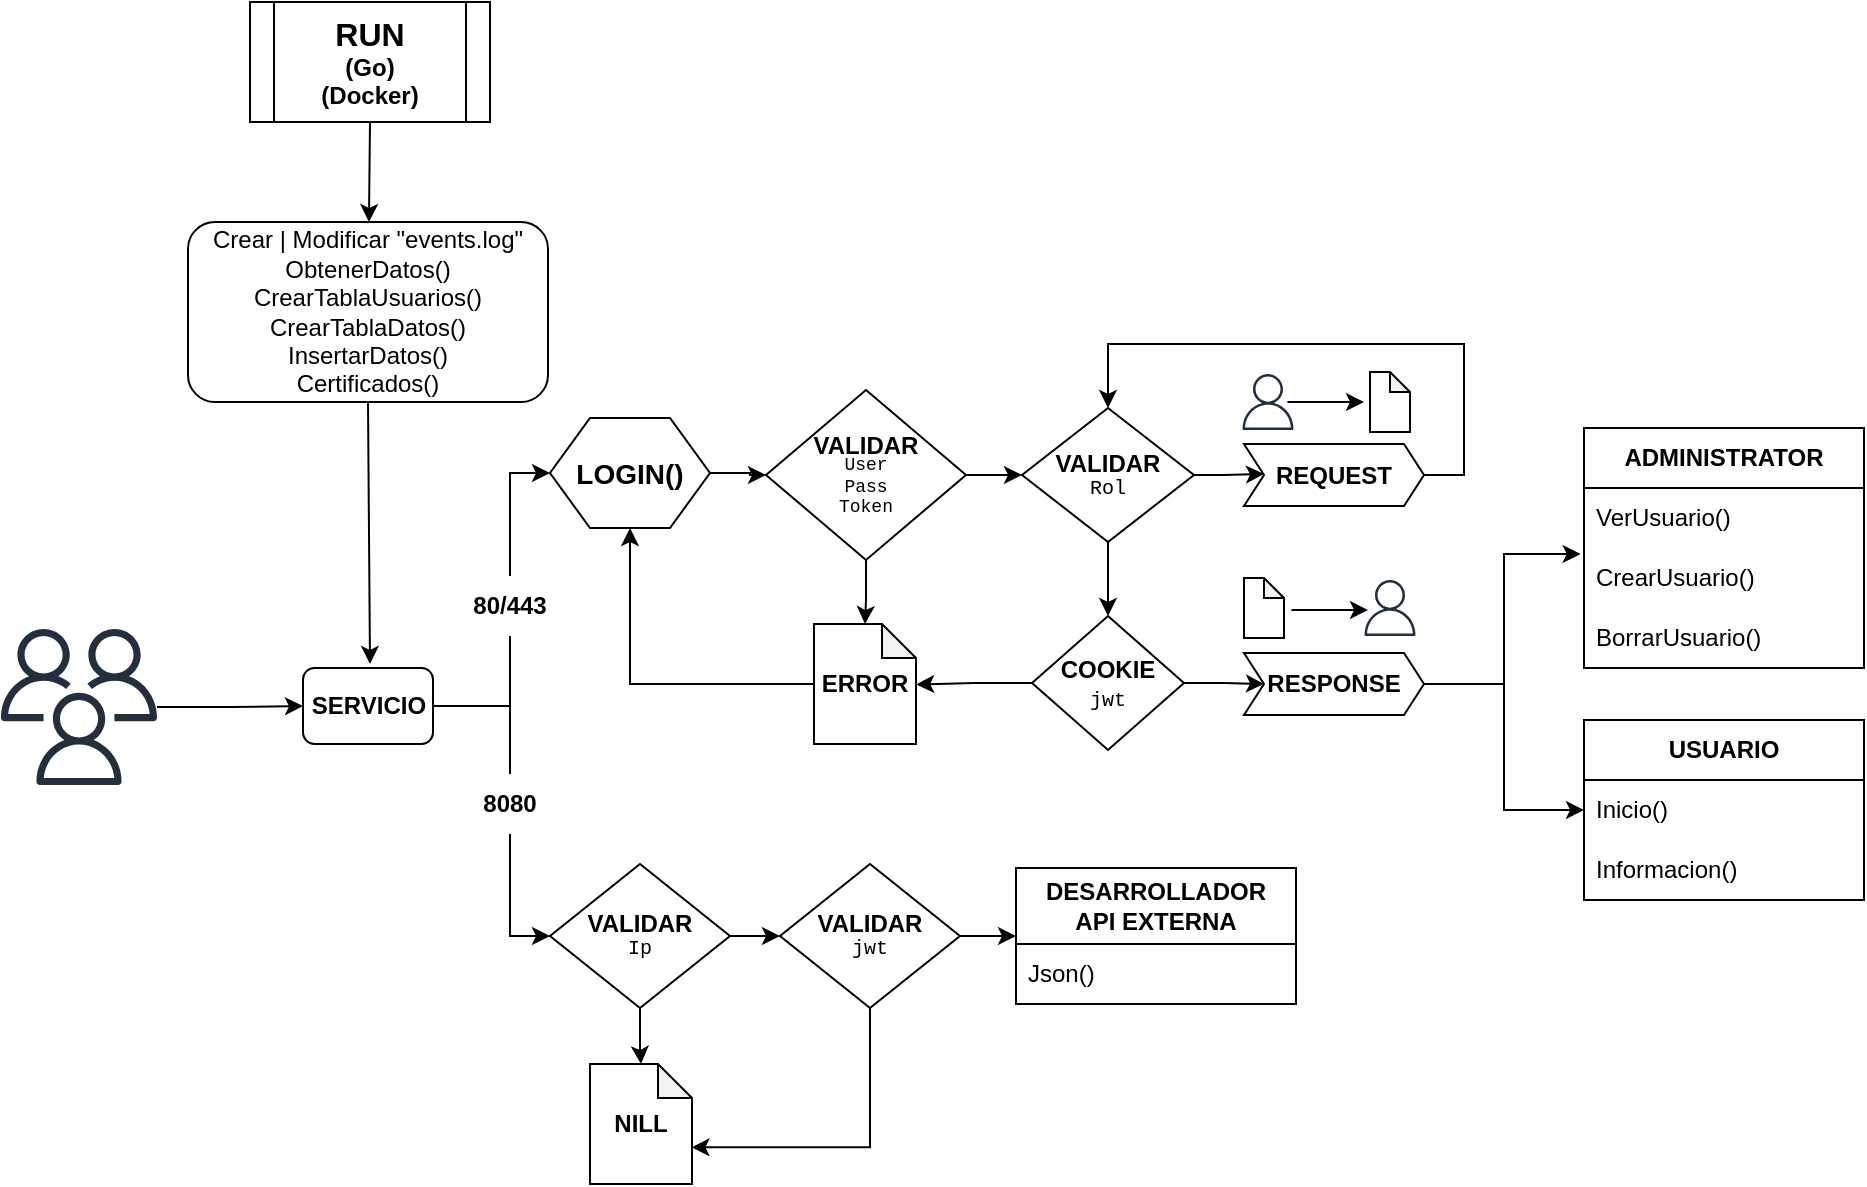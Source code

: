 <mxfile version="21.3.0" type="device">
  <diagram id="C5RBs43oDa-KdzZeNtuy" name="Page-1">
    <mxGraphModel dx="1199" dy="-505" grid="1" gridSize="10" guides="1" tooltips="1" connect="1" arrows="1" fold="1" page="1" pageScale="1" pageWidth="827" pageHeight="1169" math="0" shadow="0">
      <root>
        <mxCell id="WIyWlLk6GJQsqaUBKTNV-0" />
        <mxCell id="WIyWlLk6GJQsqaUBKTNV-1" parent="WIyWlLk6GJQsqaUBKTNV-0" />
        <mxCell id="a3BeOcTLfgE5RDgbPmn5-26" value="&lt;b&gt;&lt;font style=&quot;font-size: 16px;&quot;&gt;RUN&lt;/font&gt;&lt;br&gt;(Go)&lt;br&gt;(Docker)&lt;br&gt;&lt;/b&gt;" style="shape=process;whiteSpace=wrap;html=1;backgroundOutline=1;" vertex="1" parent="WIyWlLk6GJQsqaUBKTNV-1">
          <mxGeometry x="220" y="1259" width="120" height="60" as="geometry" />
        </mxCell>
        <mxCell id="a3BeOcTLfgE5RDgbPmn5-28" value="Crear | Modificar &quot;events.log&quot;&lt;br style=&quot;border-color: var(--border-color); padding: 0px; margin: 0px;&quot;&gt;&lt;span style=&quot;&quot;&gt;ObtenerDatos()&lt;/span&gt;&lt;br style=&quot;border-color: var(--border-color); padding: 0px; margin: 0px;&quot;&gt;&lt;span style=&quot;&quot;&gt;CrearTablaUsuarios()&lt;/span&gt;&lt;br style=&quot;border-color: var(--border-color); padding: 0px; margin: 0px;&quot;&gt;&lt;span style=&quot;&quot;&gt;CrearTablaDatos()&lt;/span&gt;&lt;br style=&quot;border-color: var(--border-color); padding: 0px; margin: 0px;&quot;&gt;&lt;span style=&quot;&quot;&gt;InsertarDatos()&lt;/span&gt;&lt;br style=&quot;border-color: var(--border-color); padding: 0px; margin: 0px;&quot;&gt;&lt;span style=&quot;&quot;&gt;Certificados()&lt;/span&gt;" style="rounded=1;whiteSpace=wrap;html=1;" vertex="1" parent="WIyWlLk6GJQsqaUBKTNV-1">
          <mxGeometry x="189" y="1369" width="180" height="90" as="geometry" />
        </mxCell>
        <mxCell id="a3BeOcTLfgE5RDgbPmn5-29" value="" style="endArrow=classic;html=1;rounded=0;exitX=0.5;exitY=1;exitDx=0;exitDy=0;" edge="1" parent="WIyWlLk6GJQsqaUBKTNV-1" source="a3BeOcTLfgE5RDgbPmn5-26" target="a3BeOcTLfgE5RDgbPmn5-28">
          <mxGeometry width="50" height="50" relative="1" as="geometry">
            <mxPoint x="280" y="1420" as="sourcePoint" />
            <mxPoint x="330" y="1370" as="targetPoint" />
          </mxGeometry>
        </mxCell>
        <mxCell id="a3BeOcTLfgE5RDgbPmn5-36" value="" style="edgeStyle=orthogonalEdgeStyle;rounded=0;orthogonalLoop=1;jettySize=auto;html=1;" edge="1" parent="WIyWlLk6GJQsqaUBKTNV-1" source="a3BeOcTLfgE5RDgbPmn5-30" target="a3BeOcTLfgE5RDgbPmn5-35">
          <mxGeometry relative="1" as="geometry" />
        </mxCell>
        <mxCell id="a3BeOcTLfgE5RDgbPmn5-30" value="&lt;b&gt;&lt;font style=&quot;font-size: 14px;&quot;&gt;LOGIN()&lt;/font&gt;&lt;/b&gt;" style="shape=hexagon;perimeter=hexagonPerimeter2;whiteSpace=wrap;html=1;fixedSize=1;" vertex="1" parent="WIyWlLk6GJQsqaUBKTNV-1">
          <mxGeometry x="370" y="1467" width="80" height="55" as="geometry" />
        </mxCell>
        <mxCell id="a3BeOcTLfgE5RDgbPmn5-32" value="" style="endArrow=classic;html=1;rounded=0;exitX=0.5;exitY=1;exitDx=0;exitDy=0;" edge="1" parent="WIyWlLk6GJQsqaUBKTNV-1" source="a3BeOcTLfgE5RDgbPmn5-28">
          <mxGeometry width="50" height="50" relative="1" as="geometry">
            <mxPoint x="440" y="1270" as="sourcePoint" />
            <mxPoint x="280" y="1590" as="targetPoint" />
          </mxGeometry>
        </mxCell>
        <mxCell id="a3BeOcTLfgE5RDgbPmn5-37" value="" style="edgeStyle=orthogonalEdgeStyle;rounded=0;orthogonalLoop=1;jettySize=auto;html=1;entryX=0;entryY=0.5;entryDx=0;entryDy=0;" edge="1" parent="WIyWlLk6GJQsqaUBKTNV-1" source="a3BeOcTLfgE5RDgbPmn5-33" target="a3BeOcTLfgE5RDgbPmn5-72">
          <mxGeometry relative="1" as="geometry" />
        </mxCell>
        <mxCell id="a3BeOcTLfgE5RDgbPmn5-33" value="" style="sketch=0;outlineConnect=0;fontColor=#232F3E;gradientColor=none;fillColor=#232F3D;strokeColor=none;dashed=0;verticalLabelPosition=bottom;verticalAlign=top;align=center;html=1;fontSize=12;fontStyle=0;aspect=fixed;pointerEvents=1;shape=mxgraph.aws4.users;" vertex="1" parent="WIyWlLk6GJQsqaUBKTNV-1">
          <mxGeometry x="95" y="1572.5" width="79" height="78" as="geometry" />
        </mxCell>
        <mxCell id="a3BeOcTLfgE5RDgbPmn5-41" value="" style="edgeStyle=orthogonalEdgeStyle;rounded=0;orthogonalLoop=1;jettySize=auto;html=1;" edge="1" parent="WIyWlLk6GJQsqaUBKTNV-1" source="a3BeOcTLfgE5RDgbPmn5-35" target="a3BeOcTLfgE5RDgbPmn5-40">
          <mxGeometry relative="1" as="geometry" />
        </mxCell>
        <mxCell id="a3BeOcTLfgE5RDgbPmn5-43" value="" style="edgeStyle=orthogonalEdgeStyle;rounded=0;orthogonalLoop=1;jettySize=auto;html=1;" edge="1" parent="WIyWlLk6GJQsqaUBKTNV-1" source="a3BeOcTLfgE5RDgbPmn5-35" target="a3BeOcTLfgE5RDgbPmn5-42">
          <mxGeometry relative="1" as="geometry" />
        </mxCell>
        <mxCell id="a3BeOcTLfgE5RDgbPmn5-35" value="&lt;p style=&quot;line-height: 70%;&quot;&gt;&lt;b&gt;VALIDAR&lt;br&gt;&lt;/b&gt;&lt;font face=&quot;Courier New&quot;&gt;&lt;font style=&quot;font-size: 9px;&quot;&gt;&lt;span style=&quot;background-color: initial;&quot;&gt;User&lt;br&gt;&lt;/span&gt;&lt;/font&gt;&lt;font style=&quot;font-size: 9px;&quot;&gt;&lt;span style=&quot;background-color: initial;&quot;&gt;Pass&lt;br&gt;&lt;/span&gt;&lt;/font&gt;&lt;font style=&quot;font-size: 9px;&quot;&gt;&lt;span style=&quot;background-color: initial;&quot;&gt;Token&lt;/span&gt;&lt;/font&gt;&lt;/font&gt;&lt;/p&gt;" style="rhombus;whiteSpace=wrap;html=1;" vertex="1" parent="WIyWlLk6GJQsqaUBKTNV-1">
          <mxGeometry x="478" y="1453" width="100" height="85" as="geometry" />
        </mxCell>
        <mxCell id="a3BeOcTLfgE5RDgbPmn5-50" style="edgeStyle=orthogonalEdgeStyle;rounded=0;orthogonalLoop=1;jettySize=auto;html=1;exitX=0;exitY=0.5;exitDx=0;exitDy=0;exitPerimeter=0;entryX=0.5;entryY=1;entryDx=0;entryDy=0;" edge="1" parent="WIyWlLk6GJQsqaUBKTNV-1" source="a3BeOcTLfgE5RDgbPmn5-40" target="a3BeOcTLfgE5RDgbPmn5-30">
          <mxGeometry relative="1" as="geometry">
            <mxPoint x="430" y="1540" as="targetPoint" />
          </mxGeometry>
        </mxCell>
        <mxCell id="a3BeOcTLfgE5RDgbPmn5-40" value="&lt;b&gt;ERROR&lt;/b&gt;" style="shape=note;whiteSpace=wrap;html=1;backgroundOutline=1;darkOpacity=0.05;size=17;" vertex="1" parent="WIyWlLk6GJQsqaUBKTNV-1">
          <mxGeometry x="502" y="1570" width="51" height="60" as="geometry" />
        </mxCell>
        <mxCell id="a3BeOcTLfgE5RDgbPmn5-47" value="" style="edgeStyle=orthogonalEdgeStyle;rounded=0;orthogonalLoop=1;jettySize=auto;html=1;" edge="1" parent="WIyWlLk6GJQsqaUBKTNV-1" source="a3BeOcTLfgE5RDgbPmn5-42">
          <mxGeometry relative="1" as="geometry">
            <mxPoint x="727" y="1495.0" as="targetPoint" />
          </mxGeometry>
        </mxCell>
        <mxCell id="a3BeOcTLfgE5RDgbPmn5-51" style="edgeStyle=orthogonalEdgeStyle;rounded=0;orthogonalLoop=1;jettySize=auto;html=1;exitX=0;exitY=0.5;exitDx=0;exitDy=0;entryX=1.002;entryY=0.504;entryDx=0;entryDy=0;entryPerimeter=0;" edge="1" parent="WIyWlLk6GJQsqaUBKTNV-1" source="a3BeOcTLfgE5RDgbPmn5-53" target="a3BeOcTLfgE5RDgbPmn5-40">
          <mxGeometry relative="1" as="geometry" />
        </mxCell>
        <mxCell id="a3BeOcTLfgE5RDgbPmn5-42" value="&lt;p style=&quot;line-height: 92%;&quot;&gt;&lt;b&gt;VALIDAR&lt;br&gt;&lt;/b&gt;&lt;font size=&quot;1&quot; face=&quot;Courier New&quot;&gt;Rol&lt;/font&gt;&lt;/p&gt;" style="rhombus;whiteSpace=wrap;html=1;" vertex="1" parent="WIyWlLk6GJQsqaUBKTNV-1">
          <mxGeometry x="606" y="1462" width="86" height="67" as="geometry" />
        </mxCell>
        <mxCell id="a3BeOcTLfgE5RDgbPmn5-48" style="edgeStyle=orthogonalEdgeStyle;rounded=0;orthogonalLoop=1;jettySize=auto;html=1;exitX=1;exitY=0.5;exitDx=0;exitDy=0;entryX=0.5;entryY=0;entryDx=0;entryDy=0;" edge="1" parent="WIyWlLk6GJQsqaUBKTNV-1" source="a3BeOcTLfgE5RDgbPmn5-49" target="a3BeOcTLfgE5RDgbPmn5-42">
          <mxGeometry relative="1" as="geometry">
            <mxPoint x="762" y="1480.5" as="sourcePoint" />
            <Array as="points">
              <mxPoint x="827" y="1496" />
              <mxPoint x="827" y="1430" />
              <mxPoint x="649" y="1430" />
            </Array>
          </mxGeometry>
        </mxCell>
        <mxCell id="a3BeOcTLfgE5RDgbPmn5-49" value="&lt;b&gt;REQUEST&lt;/b&gt;" style="shape=step;perimeter=stepPerimeter;whiteSpace=wrap;html=1;fixedSize=1;size=10;" vertex="1" parent="WIyWlLk6GJQsqaUBKTNV-1">
          <mxGeometry x="717" y="1480" width="90" height="31" as="geometry" />
        </mxCell>
        <mxCell id="a3BeOcTLfgE5RDgbPmn5-58" value="" style="edgeStyle=orthogonalEdgeStyle;rounded=0;orthogonalLoop=1;jettySize=auto;html=1;shadow=0;strokeColor=#000000;" edge="1" parent="WIyWlLk6GJQsqaUBKTNV-1">
          <mxGeometry relative="1" as="geometry">
            <mxPoint x="738.727" y="1459" as="sourcePoint" />
            <mxPoint x="777" y="1459" as="targetPoint" />
          </mxGeometry>
        </mxCell>
        <mxCell id="a3BeOcTLfgE5RDgbPmn5-52" value="" style="sketch=0;outlineConnect=0;fontColor=#232F3E;gradientColor=none;fillColor=#232F3D;strokeColor=#000000;verticalLabelPosition=bottom;verticalAlign=top;align=center;html=1;fontSize=12;fontStyle=0;aspect=fixed;pointerEvents=1;shape=mxgraph.aws4.user;shadow=0;" vertex="1" parent="WIyWlLk6GJQsqaUBKTNV-1">
          <mxGeometry x="715" y="1445" width="28" height="28" as="geometry" />
        </mxCell>
        <mxCell id="a3BeOcTLfgE5RDgbPmn5-54" value="" style="edgeStyle=orthogonalEdgeStyle;rounded=0;orthogonalLoop=1;jettySize=auto;html=1;exitX=0.5;exitY=1;exitDx=0;exitDy=0;entryX=0.5;entryY=0;entryDx=0;entryDy=0;" edge="1" parent="WIyWlLk6GJQsqaUBKTNV-1" source="a3BeOcTLfgE5RDgbPmn5-42" target="a3BeOcTLfgE5RDgbPmn5-53">
          <mxGeometry relative="1" as="geometry">
            <mxPoint x="649" y="1529" as="sourcePoint" />
            <mxPoint x="542" y="1600" as="targetPoint" />
          </mxGeometry>
        </mxCell>
        <mxCell id="a3BeOcTLfgE5RDgbPmn5-56" value="" style="edgeStyle=orthogonalEdgeStyle;rounded=0;orthogonalLoop=1;jettySize=auto;html=1;" edge="1" parent="WIyWlLk6GJQsqaUBKTNV-1" source="a3BeOcTLfgE5RDgbPmn5-53" target="a3BeOcTLfgE5RDgbPmn5-55">
          <mxGeometry relative="1" as="geometry" />
        </mxCell>
        <mxCell id="a3BeOcTLfgE5RDgbPmn5-53" value="&lt;b&gt;COOKIE&lt;/b&gt;&lt;br&gt;&lt;font style=&quot;font-size: 10px;&quot; face=&quot;Courier New&quot;&gt;jwt&lt;/font&gt;" style="rhombus;whiteSpace=wrap;html=1;" vertex="1" parent="WIyWlLk6GJQsqaUBKTNV-1">
          <mxGeometry x="611" y="1566" width="76" height="67" as="geometry" />
        </mxCell>
        <mxCell id="a3BeOcTLfgE5RDgbPmn5-66" style="edgeStyle=orthogonalEdgeStyle;rounded=0;orthogonalLoop=1;jettySize=auto;html=1;exitX=1;exitY=0.5;exitDx=0;exitDy=0;entryX=-0.012;entryY=0.1;entryDx=0;entryDy=0;entryPerimeter=0;" edge="1" parent="WIyWlLk6GJQsqaUBKTNV-1" source="a3BeOcTLfgE5RDgbPmn5-55" target="a3BeOcTLfgE5RDgbPmn5-64">
          <mxGeometry relative="1" as="geometry" />
        </mxCell>
        <mxCell id="a3BeOcTLfgE5RDgbPmn5-71" style="edgeStyle=orthogonalEdgeStyle;rounded=0;orthogonalLoop=1;jettySize=auto;html=1;exitX=1;exitY=0.5;exitDx=0;exitDy=0;entryX=0;entryY=0.5;entryDx=0;entryDy=0;" edge="1" parent="WIyWlLk6GJQsqaUBKTNV-1" source="a3BeOcTLfgE5RDgbPmn5-55" target="a3BeOcTLfgE5RDgbPmn5-68">
          <mxGeometry relative="1" as="geometry" />
        </mxCell>
        <mxCell id="a3BeOcTLfgE5RDgbPmn5-55" value="&lt;b&gt;RESPONSE&lt;/b&gt;" style="shape=step;perimeter=stepPerimeter;whiteSpace=wrap;html=1;fixedSize=1;size=10;" vertex="1" parent="WIyWlLk6GJQsqaUBKTNV-1">
          <mxGeometry x="717" y="1584.5" width="90" height="31" as="geometry" />
        </mxCell>
        <mxCell id="a3BeOcTLfgE5RDgbPmn5-57" value="" style="shape=note;whiteSpace=wrap;html=1;backgroundOutline=1;darkOpacity=0.05;size=10;shadow=0;strokeColor=#000000;" vertex="1" parent="WIyWlLk6GJQsqaUBKTNV-1">
          <mxGeometry x="780" y="1444" width="20" height="30" as="geometry" />
        </mxCell>
        <mxCell id="a3BeOcTLfgE5RDgbPmn5-59" value="" style="edgeStyle=orthogonalEdgeStyle;rounded=0;orthogonalLoop=1;jettySize=auto;html=1;shadow=0;strokeColor=#000000;" edge="1" parent="WIyWlLk6GJQsqaUBKTNV-1">
          <mxGeometry relative="1" as="geometry">
            <mxPoint x="740.727" y="1563" as="sourcePoint" />
            <mxPoint x="779" y="1563" as="targetPoint" />
          </mxGeometry>
        </mxCell>
        <mxCell id="a3BeOcTLfgE5RDgbPmn5-60" value="" style="sketch=0;outlineConnect=0;fontColor=#232F3E;gradientColor=none;fillColor=#232F3D;strokeColor=#000000;verticalLabelPosition=bottom;verticalAlign=top;align=center;html=1;fontSize=12;fontStyle=0;aspect=fixed;pointerEvents=1;shape=mxgraph.aws4.user;shadow=0;" vertex="1" parent="WIyWlLk6GJQsqaUBKTNV-1">
          <mxGeometry x="776" y="1548" width="28" height="28" as="geometry" />
        </mxCell>
        <mxCell id="a3BeOcTLfgE5RDgbPmn5-61" value="" style="shape=note;whiteSpace=wrap;html=1;backgroundOutline=1;darkOpacity=0.05;size=10;shadow=0;strokeColor=#000000;" vertex="1" parent="WIyWlLk6GJQsqaUBKTNV-1">
          <mxGeometry x="717" y="1547" width="20" height="30" as="geometry" />
        </mxCell>
        <mxCell id="a3BeOcTLfgE5RDgbPmn5-62" value="&lt;b&gt;ADMINISTRATOR&lt;/b&gt;" style="swimlane;fontStyle=0;childLayout=stackLayout;horizontal=1;startSize=30;horizontalStack=0;resizeParent=1;resizeParentMax=0;resizeLast=0;collapsible=1;marginBottom=0;whiteSpace=wrap;html=1;" vertex="1" parent="WIyWlLk6GJQsqaUBKTNV-1">
          <mxGeometry x="887" y="1472" width="140" height="120" as="geometry" />
        </mxCell>
        <mxCell id="a3BeOcTLfgE5RDgbPmn5-63" value="VerUsuario()" style="text;strokeColor=none;fillColor=none;align=left;verticalAlign=middle;spacingLeft=4;spacingRight=4;overflow=hidden;points=[[0,0.5],[1,0.5]];portConstraint=eastwest;rotatable=0;whiteSpace=wrap;html=1;" vertex="1" parent="a3BeOcTLfgE5RDgbPmn5-62">
          <mxGeometry y="30" width="140" height="30" as="geometry" />
        </mxCell>
        <mxCell id="a3BeOcTLfgE5RDgbPmn5-64" value="CrearUsuario()" style="text;strokeColor=none;fillColor=none;align=left;verticalAlign=middle;spacingLeft=4;spacingRight=4;overflow=hidden;points=[[0,0.5],[1,0.5]];portConstraint=eastwest;rotatable=0;whiteSpace=wrap;html=1;" vertex="1" parent="a3BeOcTLfgE5RDgbPmn5-62">
          <mxGeometry y="60" width="140" height="30" as="geometry" />
        </mxCell>
        <mxCell id="a3BeOcTLfgE5RDgbPmn5-65" value="BorrarUsuario()" style="text;strokeColor=none;fillColor=none;align=left;verticalAlign=middle;spacingLeft=4;spacingRight=4;overflow=hidden;points=[[0,0.5],[1,0.5]];portConstraint=eastwest;rotatable=0;whiteSpace=wrap;html=1;" vertex="1" parent="a3BeOcTLfgE5RDgbPmn5-62">
          <mxGeometry y="90" width="140" height="30" as="geometry" />
        </mxCell>
        <mxCell id="a3BeOcTLfgE5RDgbPmn5-67" value="&lt;b&gt;USUARIO&lt;/b&gt;" style="swimlane;fontStyle=0;childLayout=stackLayout;horizontal=1;startSize=30;horizontalStack=0;resizeParent=1;resizeParentMax=0;resizeLast=0;collapsible=1;marginBottom=0;whiteSpace=wrap;html=1;" vertex="1" parent="WIyWlLk6GJQsqaUBKTNV-1">
          <mxGeometry x="887" y="1618" width="140" height="90" as="geometry" />
        </mxCell>
        <mxCell id="a3BeOcTLfgE5RDgbPmn5-68" value="Inicio()" style="text;strokeColor=none;fillColor=none;align=left;verticalAlign=middle;spacingLeft=4;spacingRight=4;overflow=hidden;points=[[0,0.5],[1,0.5]];portConstraint=eastwest;rotatable=0;whiteSpace=wrap;html=1;" vertex="1" parent="a3BeOcTLfgE5RDgbPmn5-67">
          <mxGeometry y="30" width="140" height="30" as="geometry" />
        </mxCell>
        <mxCell id="a3BeOcTLfgE5RDgbPmn5-69" value="Informacion()" style="text;strokeColor=none;fillColor=none;align=left;verticalAlign=middle;spacingLeft=4;spacingRight=4;overflow=hidden;points=[[0,0.5],[1,0.5]];portConstraint=eastwest;rotatable=0;whiteSpace=wrap;html=1;" vertex="1" parent="a3BeOcTLfgE5RDgbPmn5-67">
          <mxGeometry y="60" width="140" height="30" as="geometry" />
        </mxCell>
        <mxCell id="a3BeOcTLfgE5RDgbPmn5-73" style="edgeStyle=orthogonalEdgeStyle;rounded=0;orthogonalLoop=1;jettySize=auto;html=1;entryX=0;entryY=0.5;entryDx=0;entryDy=0;" edge="1" parent="WIyWlLk6GJQsqaUBKTNV-1" source="a3BeOcTLfgE5RDgbPmn5-72" target="a3BeOcTLfgE5RDgbPmn5-30">
          <mxGeometry relative="1" as="geometry">
            <Array as="points">
              <mxPoint x="350" y="1611" />
              <mxPoint x="350" y="1495" />
            </Array>
          </mxGeometry>
        </mxCell>
        <mxCell id="a3BeOcTLfgE5RDgbPmn5-84" style="edgeStyle=orthogonalEdgeStyle;rounded=0;orthogonalLoop=1;jettySize=auto;html=1;exitX=1;exitY=0.5;exitDx=0;exitDy=0;entryX=0;entryY=0.5;entryDx=0;entryDy=0;" edge="1" parent="WIyWlLk6GJQsqaUBKTNV-1" source="a3BeOcTLfgE5RDgbPmn5-72" target="a3BeOcTLfgE5RDgbPmn5-74">
          <mxGeometry relative="1" as="geometry">
            <Array as="points">
              <mxPoint x="350" y="1611" />
              <mxPoint x="350" y="1726" />
              <mxPoint x="370" y="1726" />
            </Array>
          </mxGeometry>
        </mxCell>
        <mxCell id="a3BeOcTLfgE5RDgbPmn5-72" value="&lt;b&gt;SERVICIO&lt;/b&gt;" style="rounded=1;whiteSpace=wrap;html=1;" vertex="1" parent="WIyWlLk6GJQsqaUBKTNV-1">
          <mxGeometry x="246.5" y="1592" width="65" height="38" as="geometry" />
        </mxCell>
        <mxCell id="a3BeOcTLfgE5RDgbPmn5-92" value="" style="edgeStyle=orthogonalEdgeStyle;rounded=0;orthogonalLoop=1;jettySize=auto;html=1;" edge="1" parent="WIyWlLk6GJQsqaUBKTNV-1" source="a3BeOcTLfgE5RDgbPmn5-74" target="a3BeOcTLfgE5RDgbPmn5-91">
          <mxGeometry relative="1" as="geometry" />
        </mxCell>
        <mxCell id="a3BeOcTLfgE5RDgbPmn5-94" value="" style="edgeStyle=orthogonalEdgeStyle;rounded=0;orthogonalLoop=1;jettySize=auto;html=1;" edge="1" parent="WIyWlLk6GJQsqaUBKTNV-1" source="a3BeOcTLfgE5RDgbPmn5-74" target="a3BeOcTLfgE5RDgbPmn5-93">
          <mxGeometry relative="1" as="geometry" />
        </mxCell>
        <mxCell id="a3BeOcTLfgE5RDgbPmn5-74" value="&lt;p style=&quot;line-height: 70%;&quot;&gt;&lt;b&gt;VALIDAR&lt;/b&gt;&lt;font face=&quot;Courier New&quot;&gt;&lt;font style=&quot;font-size: 9px;&quot;&gt;&lt;span style=&quot;background-color: initial;&quot;&gt;&lt;br&gt;&lt;/span&gt;&lt;/font&gt;&lt;font size=&quot;1&quot;&gt;Ip&lt;/font&gt;&lt;/font&gt;&lt;/p&gt;" style="rhombus;whiteSpace=wrap;html=1;" vertex="1" parent="WIyWlLk6GJQsqaUBKTNV-1">
          <mxGeometry x="370" y="1690" width="90" height="72" as="geometry" />
        </mxCell>
        <mxCell id="a3BeOcTLfgE5RDgbPmn5-76" value="&lt;b&gt;DESARROLLADOR&lt;br&gt;API EXTERNA&lt;br&gt;&lt;/b&gt;" style="swimlane;fontStyle=0;childLayout=stackLayout;horizontal=1;startSize=38;horizontalStack=0;resizeParent=1;resizeParentMax=0;resizeLast=0;collapsible=1;marginBottom=0;whiteSpace=wrap;html=1;" vertex="1" parent="WIyWlLk6GJQsqaUBKTNV-1">
          <mxGeometry x="603" y="1692" width="140" height="68" as="geometry" />
        </mxCell>
        <mxCell id="a3BeOcTLfgE5RDgbPmn5-77" value="Json()" style="text;strokeColor=none;fillColor=none;align=left;verticalAlign=middle;spacingLeft=4;spacingRight=4;overflow=hidden;points=[[0,0.5],[1,0.5]];portConstraint=eastwest;rotatable=0;whiteSpace=wrap;html=1;" vertex="1" parent="a3BeOcTLfgE5RDgbPmn5-76">
          <mxGeometry y="38" width="140" height="30" as="geometry" />
        </mxCell>
        <mxCell id="a3BeOcTLfgE5RDgbPmn5-86" value="&lt;b&gt;80/443&lt;/b&gt;" style="text;html=1;align=center;verticalAlign=middle;whiteSpace=wrap;rounded=0;fillColor=default;" vertex="1" parent="WIyWlLk6GJQsqaUBKTNV-1">
          <mxGeometry x="320" y="1546" width="60" height="30" as="geometry" />
        </mxCell>
        <mxCell id="a3BeOcTLfgE5RDgbPmn5-89" value="&lt;b&gt;8080&lt;/b&gt;" style="text;html=1;align=center;verticalAlign=middle;whiteSpace=wrap;rounded=0;fillColor=default;" vertex="1" parent="WIyWlLk6GJQsqaUBKTNV-1">
          <mxGeometry x="320" y="1645" width="60" height="30" as="geometry" />
        </mxCell>
        <mxCell id="a3BeOcTLfgE5RDgbPmn5-91" value="&lt;b&gt;NILL&lt;/b&gt;" style="shape=note;whiteSpace=wrap;html=1;backgroundOutline=1;darkOpacity=0.05;size=17;" vertex="1" parent="WIyWlLk6GJQsqaUBKTNV-1">
          <mxGeometry x="390" y="1790" width="51" height="60" as="geometry" />
        </mxCell>
        <mxCell id="a3BeOcTLfgE5RDgbPmn5-95" style="edgeStyle=orthogonalEdgeStyle;rounded=0;orthogonalLoop=1;jettySize=auto;html=1;entryX=0.995;entryY=0.694;entryDx=0;entryDy=0;entryPerimeter=0;exitX=0.5;exitY=1;exitDx=0;exitDy=0;" edge="1" parent="WIyWlLk6GJQsqaUBKTNV-1" source="a3BeOcTLfgE5RDgbPmn5-93" target="a3BeOcTLfgE5RDgbPmn5-91">
          <mxGeometry relative="1" as="geometry">
            <Array as="points">
              <mxPoint x="530" y="1762" />
              <mxPoint x="530" y="1832" />
            </Array>
          </mxGeometry>
        </mxCell>
        <mxCell id="a3BeOcTLfgE5RDgbPmn5-97" style="edgeStyle=orthogonalEdgeStyle;rounded=0;orthogonalLoop=1;jettySize=auto;html=1;entryX=0;entryY=0.5;entryDx=0;entryDy=0;" edge="1" parent="WIyWlLk6GJQsqaUBKTNV-1" source="a3BeOcTLfgE5RDgbPmn5-93" target="a3BeOcTLfgE5RDgbPmn5-76">
          <mxGeometry relative="1" as="geometry" />
        </mxCell>
        <mxCell id="a3BeOcTLfgE5RDgbPmn5-93" value="&lt;p style=&quot;line-height: 70%;&quot;&gt;&lt;b&gt;VALIDAR&lt;/b&gt;&lt;font face=&quot;Courier New&quot;&gt;&lt;font style=&quot;font-size: 9px;&quot;&gt;&lt;span style=&quot;background-color: initial;&quot;&gt;&lt;br&gt;&lt;/span&gt;&lt;/font&gt;&lt;font size=&quot;1&quot;&gt;jwt&lt;/font&gt;&lt;/font&gt;&lt;/p&gt;" style="rhombus;whiteSpace=wrap;html=1;" vertex="1" parent="WIyWlLk6GJQsqaUBKTNV-1">
          <mxGeometry x="485" y="1690" width="90" height="72" as="geometry" />
        </mxCell>
      </root>
    </mxGraphModel>
  </diagram>
</mxfile>
